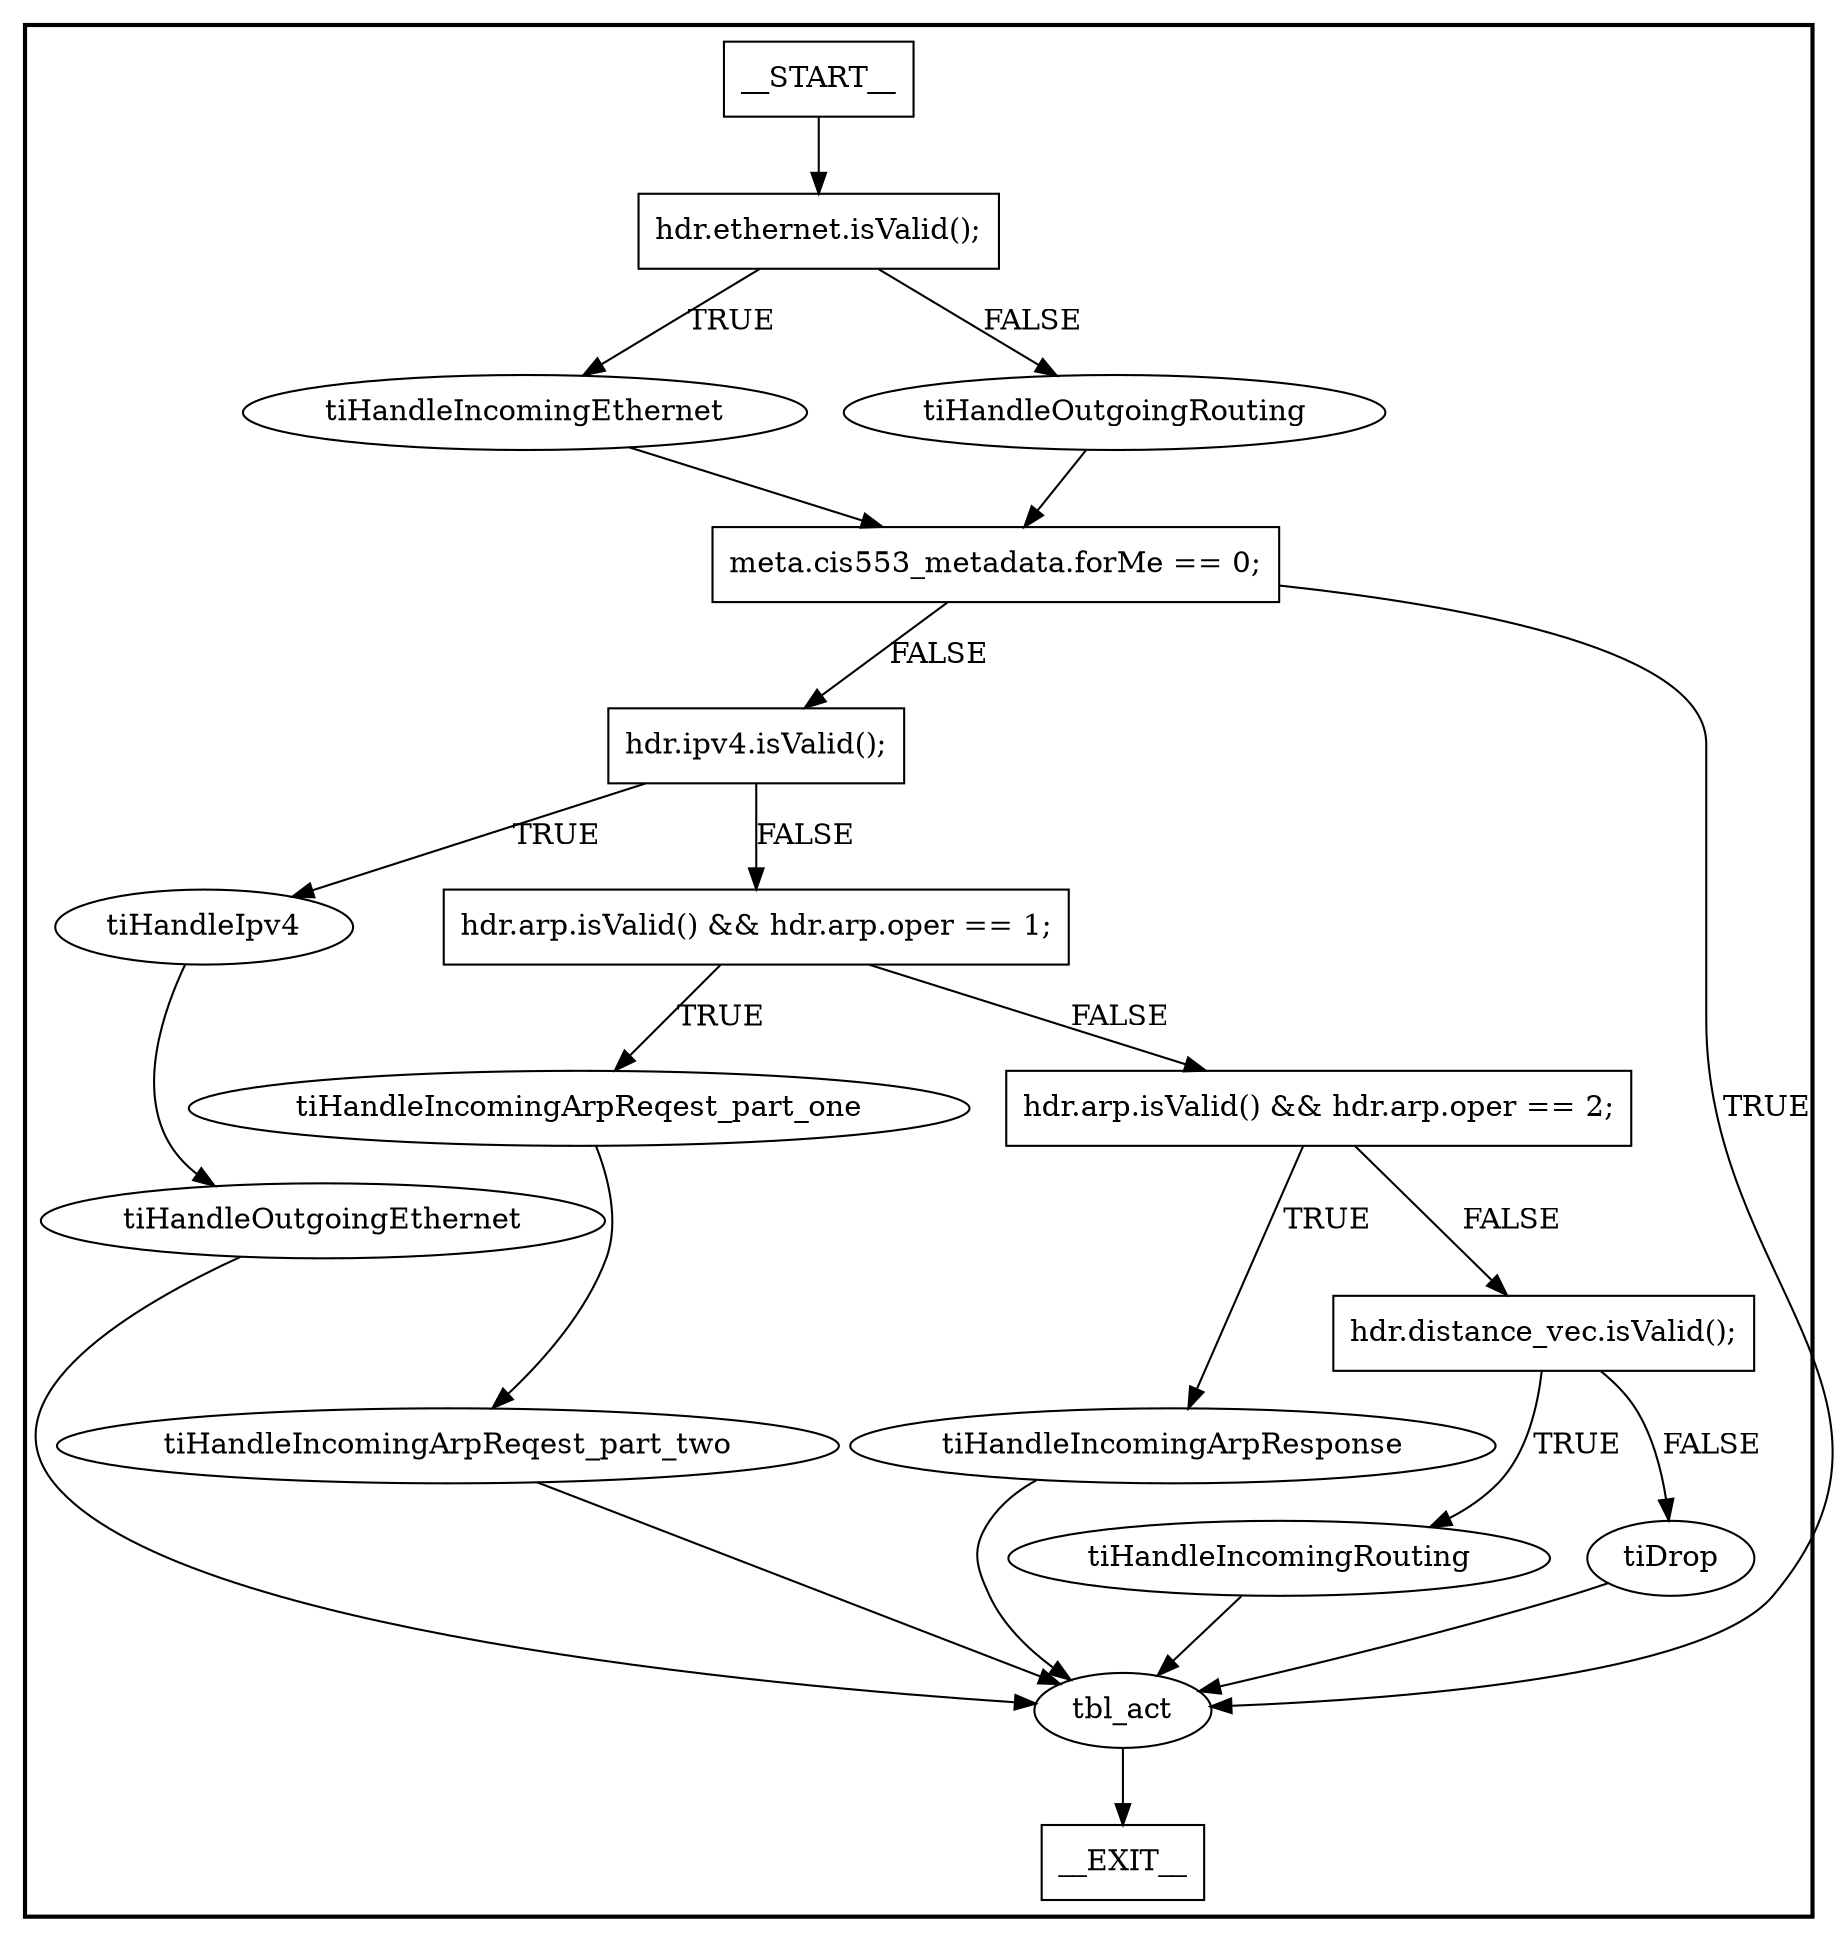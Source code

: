 digraph ingress {
subgraph cluster {
graph [
label="", labeljust=r, style=bold];
0[label=__START__, margin="", shape=rectangle, style=solid];
1[label=__EXIT__, margin="", shape=rectangle, style=solid];
2[label="hdr.ethernet.isValid();", margin="", shape=rectangle, style=solid];
3[label=tiHandleIncomingEthernet, margin="", shape=ellipse, style=solid];
4[label=tiHandleOutgoingRouting, margin="", shape=ellipse, style=solid];
5[label="meta.cis553_metadata.forMe == 0;", margin="", shape=rectangle, style=solid];
6[label="hdr.ipv4.isValid();", margin="", shape=rectangle, style=solid];
7[label=tiHandleIpv4, margin="", shape=ellipse, style=solid];
8[label=tiHandleOutgoingEthernet, margin="", shape=ellipse, style=solid];
9[label="hdr.arp.isValid() && hdr.arp.oper == 1;", margin="", shape=rectangle, style=solid];
10[label=tiHandleIncomingArpReqest_part_one, margin="", shape=ellipse, style=solid];
11[label=tiHandleIncomingArpReqest_part_two, margin="", shape=ellipse, style=solid];
12[label="hdr.arp.isValid() && hdr.arp.oper == 2;", margin="", shape=rectangle, style=solid];
13[label=tiHandleIncomingArpResponse, margin="", shape=ellipse, style=solid];
14[label="hdr.distance_vec.isValid();", margin="", shape=rectangle, style=solid];
15[label=tiHandleIncomingRouting, margin="", shape=ellipse, style=solid];
16[label=tiDrop, margin="", shape=ellipse, style=solid];
17[label=tbl_act, margin="", shape=ellipse, style=solid];
0 -> 2[label=""];
2 -> 3[label=TRUE];
2 -> 4[label=FALSE];
3 -> 5[label=""];
4 -> 5[label=""];
5 -> 6[label=FALSE];
5 -> 17[label=TRUE];
6 -> 7[label=TRUE];
6 -> 9[label=FALSE];
7 -> 8[label=""];
8 -> 17[label=""];
9 -> 10[label=TRUE];
9 -> 12[label=FALSE];
10 -> 11[label=""];
11 -> 17[label=""];
12 -> 13[label=TRUE];
12 -> 14[label=FALSE];
13 -> 17[label=""];
14 -> 15[label=TRUE];
14 -> 16[label=FALSE];
15 -> 17[label=""];
16 -> 17[label=""];
17 -> 1[label=""];
}
}
